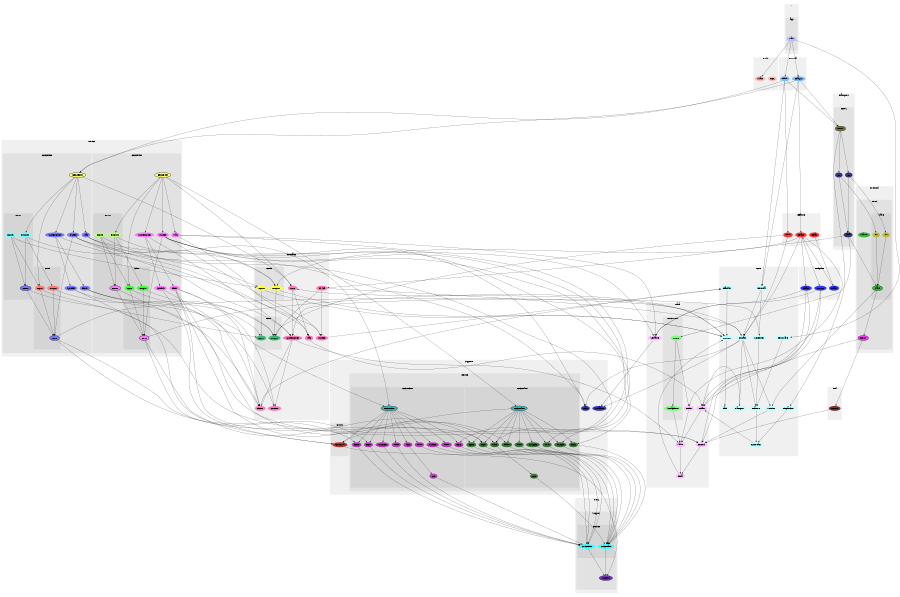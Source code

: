 digraph G {
size="6,4";
ratio="fill";
subgraph cluster_0 {
label=".";
color="#0000000F";
style="filled";
subgraph cluster_1 {
label="app";
color="#0000000F";
style="filled";
u0[label="Main",style="filled",fillcolor="#bbbbff",penwidth="0"];

}

}
subgraph cluster_2 {
label="Build";
color="#0000000F";
style="filled";
u3[label="GCC",style="filled",fillcolor="#ffbbbb",penwidth="0"];
u4[label="Shake",style="filled",fillcolor="#ffbbbb",penwidth="0"];

}
subgraph cluster_3 {
label="Core";
color="#0000000F";
style="filled";
u5[label="Context",style="filled",fillcolor="#bbffff",penwidth="0"];
u6[label="Scheduler",style="filled",fillcolor="#bbffff",penwidth="0"];
u7[label="Firmware",style="filled",fillcolor="#bbffff",penwidth="0"];
u8[label="Transport",style="filled",fillcolor="#bbffff",penwidth="0"];
u9[label="Formula",style="filled",fillcolor="#bbffff",penwidth="0"];
u10[label="Domain",style="filled",fillcolor="#bbffff",penwidth="0"];
u11[label="Version",style="filled",fillcolor="#bbffff",penwidth="0"];
u12[label="Handler",style="filled",fillcolor="#bbffff",penwidth="0"];
u13[label="Controller",style="filled",fillcolor="#bbffff",penwidth="0"];
u14[label="Task",style="filled",fillcolor="#bbffff",penwidth="0"];
u15[label="Dispatcher",style="filled",fillcolor="#bbffff",penwidth="0"];
u16[label="Feature",style="filled",fillcolor="#bbffff",penwidth="0"];

}
subgraph cluster_4 {
label="Data";
color="#0000000F";
style="filled";
u17[label="Record",style="filled",fillcolor="#ffbbff",penwidth="0"];
u18[label="Buffer",style="filled",fillcolor="#ffbbff",penwidth="0"];
u19[label="Area",style="filled",fillcolor="#ffbbff",penwidth="0"];
u20[label="Value",style="filled",fillcolor="#ffbbff",penwidth="0"];
u21[label="Index",style="filled",fillcolor="#ffbbff",penwidth="0"];
u24[label="Serialize",style="filled",fillcolor="#ffbbff",penwidth="0"];
subgraph cluster_5 {
label="Concurrent";
color="#0000000F";
style="filled";
u22[label="Queue",style="filled",fillcolor="#77ff77",penwidth="0"];
u23[label="Semaphore",style="filled",fillcolor="#77ff77",penwidth="0"];

}

}
subgraph cluster_6 {
label="Device";
color="#0000000F";
style="filled";
subgraph cluster_7 {
label="GD32F3x0";
color="#0000000F";
style="filled";
u48[label="GD32F3x0",style="filled,bold",fillcolor="#ffff77"];
u38[label="Mac",style="filled",fillcolor="#7777ff",penwidth="0"];
u42[label="SysTick",style="filled",fillcolor="#7777ff",penwidth="0"];
u43[label="SystemClock",style="filled",fillcolor="#7777ff",penwidth="0"];
u46[label="USART",style="filled",fillcolor="#7777ff",penwidth="0"];
u47[label="Timer",style="filled",fillcolor="#7777ff",penwidth="0"];
subgraph cluster_8 {
label="GPIO";
color="#0000000F";
style="filled";
u37[label="GPIO",style="filled,bold",fillcolor="#7777ff"];
u44[label="Input",style="filled",fillcolor="#ff7777",penwidth="0"];
u45[label="Output",style="filled",fillcolor="#ff7777",penwidth="0"];

}
subgraph cluster_9 {
label="GPIOs";
color="#0000000F";
style="filled";
u41[label="GPIOs",style="filled,bold",fillcolor="#7777ff"];
u39[label="Inputs",style="filled",fillcolor="#77ffff",penwidth="0"];
u40[label="Outputs",style="filled",fillcolor="#77ffff",penwidth="0"];

}

}
subgraph cluster_10 {
label="GD32F4xx";
color="#0000000F";
style="filled";
u25[label="GD32F4xx",style="filled,bold",fillcolor="#ffff77"];
u27[label="Mac",style="filled",fillcolor="#ff77ff",penwidth="0"];
u31[label="SysTick",style="filled",fillcolor="#ff77ff",penwidth="0"];
u32[label="SystemClock",style="filled",fillcolor="#ff77ff",penwidth="0"];
u35[label="USART",style="filled",fillcolor="#ff77ff",penwidth="0"];
u36[label="Timer",style="filled",fillcolor="#ff77ff",penwidth="0"];
subgraph cluster_11 {
label="GPIO";
color="#0000000F";
style="filled";
u26[label="GPIO",style="filled,bold",fillcolor="#ff77ff"];
u33[label="Input",style="filled",fillcolor="#33ff33",penwidth="0"];
u34[label="Output",style="filled",fillcolor="#33ff33",penwidth="0"];

}
subgraph cluster_12 {
label="GPIOs";
color="#0000000F";
style="filled";
u30[label="GPIOs",style="filled,bold",fillcolor="#ff77ff"];
u28[label="Inputs",style="filled",fillcolor="#bbff77",penwidth="0"];
u29[label="Outputs",style="filled",fillcolor="#bbff77",penwidth="0"];

}

}

}
subgraph cluster_13 {
label="Endpoint";
color="#0000000F";
style="filled";
u49[label="Relay",style="filled",fillcolor="#3333ff",penwidth="0"];
u50[label="Groups",style="filled",fillcolor="#3333ff",penwidth="0"];
u51[label="Relays",style="filled",fillcolor="#3333ff",penwidth="0"];

}
subgraph cluster_14 {
label="Feature";
color="#0000000F";
style="filled";
u52[label="Relay",style="filled",fillcolor="#ff3333",penwidth="0"];
u53[label="Relays",style="filled",fillcolor="#ff3333",penwidth="0"];
u54[label="Blink",style="filled",fillcolor="#ff3333",penwidth="0"];

}
subgraph cluster_15 {
label="Formula";
color="#0000000F";
style="filled";
u1[label="Relay12",style="filled",fillcolor="#77bbff",penwidth="0"];
u2[label="Blink",style="filled",fillcolor="#77bbff",penwidth="0"];

}
subgraph cluster_16 {
label="Interface";
color="#0000000F";
style="filled";
u55[label="MCU",style="filled",fillcolor="#ff77bb",penwidth="0"];
u56[label="Mac",style="filled",fillcolor="#ff77bb",penwidth="0"];
u57[label="Counter",style="filled",fillcolor="#ff77bb",penwidth="0"];
u60[label="RS485",style="filled",fillcolor="#ff77bb",penwidth="0"];
u61[label="SystemClock",style="filled",fillcolor="#ff77bb",penwidth="0"];
u64[label="USART",style="filled",fillcolor="#ff77bb",penwidth="0"];
u65[label="Timer",style="filled",fillcolor="#ff77bb",penwidth="0"];
subgraph cluster_17 {
label="GPIO";
color="#0000000F";
style="filled";
u62[label="Input",style="filled",fillcolor="#33bb77",penwidth="0"];
u63[label="Output",style="filled",fillcolor="#33bb77",penwidth="0"];

}
subgraph cluster_18 {
label="GPIOs";
color="#0000000F";
style="filled";
u58[label="Inputs",style="filled",fillcolor="#ffff33",penwidth="0"];
u59[label="Outputs",style="filled",fillcolor="#ffff33",penwidth="0"];

}

}
subgraph cluster_19 {
label="Ivory";
color="#0000000F";
style="filled";
subgraph cluster_20 {
label="Support";
color="#0000000F";
style="filled";
u68[label="Support",style="filled,bold",fillcolor="#7733bb"];
subgraph cluster_21 {
label="Device";
color="#0000000F";
style="filled";
u66[label="GD32F4xx",style="filled",fillcolor="#33ffff",penwidth="0"];
u67[label="GD32F3x0",style="filled",fillcolor="#33ffff",penwidth="0"];

}

}

}
subgraph cluster_22 {
label="Protocol";
color="#0000000F";
style="filled";
subgraph cluster_23 {
label="RBUS";
color="#0000000F";
style="filled";
u73[label="RBUS",style="filled,bold",fillcolor="#ff33ff"];
u70[label="Master",style="filled",fillcolor="#33bb33",penwidth="0"];
subgraph cluster_24 {
label="Slave";
color="#0000000F";
style="filled";
u69[label="Slave",style="filled,bold",fillcolor="#33bb33"];
u71[label="Tx",style="filled",fillcolor="#bbbb33",penwidth="0"];
u72[label="Rx",style="filled",fillcolor="#bbbb33",penwidth="0"];

}

}

}
subgraph cluster_25 {
label="Support";
color="#0000000F";
style="filled";
u75[label="Cast",style="filled",fillcolor="#3333bb",penwidth="0"];
u76[label="Serialize",style="filled",fillcolor="#3333bb",penwidth="0"];
subgraph cluster_26 {
label="CMSIS";
color="#0000000F";
style="filled";
u74[label="CoreCM4",style="filled",fillcolor="#bb3333",penwidth="0"];

}
subgraph cluster_27 {
label="Device";
color="#0000000F";
style="filled";
subgraph cluster_28 {
label="GD32F3x0";
color="#0000000F";
style="filled";
u98[label="GD32F3x0",style="filled,bold",fillcolor="#33bbbb"];
u88[label="GPIO",style="filled",fillcolor="#bb33bb",penwidth="0"];
u89[label="SYSCFG",style="filled",fillcolor="#bb33bb",penwidth="0"];
u90[label="RCU",style="filled",fillcolor="#bb33bb",penwidth="0"];
u91[label="EXTI",style="filled",fillcolor="#bb33bb",penwidth="0"];
u92[label="Misc",style="filled",fillcolor="#bb33bb",penwidth="0"];
u93[label="IRQ",style="filled",fillcolor="#bb33bb",penwidth="0"];
u94[label="DMA",style="filled",fillcolor="#bb33bb",penwidth="0"];
u95[label="USART",style="filled",fillcolor="#bb33bb",penwidth="0"];
u96[label="Timer",style="filled",fillcolor="#bb33bb",penwidth="0"];
u97[label="DBG",style="filled",fillcolor="#bb33bb",penwidth="0"];

}
subgraph cluster_29 {
label="GD32F4xx";
color="#0000000F";
style="filled";
u77[label="GD32F4xx",style="filled,bold",fillcolor="#33bbbb"];
u78[label="GPIO",style="filled",fillcolor="#337733",penwidth="0"];
u79[label="SYSCFG",style="filled",fillcolor="#337733",penwidth="0"];
u80[label="RCU",style="filled",fillcolor="#337733",penwidth="0"];
u81[label="EXTI",style="filled",fillcolor="#337733",penwidth="0"];
u82[label="Misc",style="filled",fillcolor="#337733",penwidth="0"];
u83[label="IRQ",style="filled",fillcolor="#337733",penwidth="0"];
u84[label="DMA",style="filled",fillcolor="#337733",penwidth="0"];
u85[label="USART",style="filled",fillcolor="#337733",penwidth="0"];
u86[label="Timer",style="filled",fillcolor="#337733",penwidth="0"];
u87[label="DBG",style="filled",fillcolor="#337733",penwidth="0"];

}

}

}
subgraph cluster_30 {
label="Transport";
color="#0000000F";
style="filled";
subgraph cluster_31 {
label="RBUS";
color="#0000000F";
style="filled";
u102[label="RBUS",style="filled,bold",fillcolor="#777733"];
u99[label="Data",style="filled",fillcolor="#333377",penwidth="0"];
u100[label="Tx",style="filled",fillcolor="#333377",penwidth="0"];
u101[label="Rx",style="filled",fillcolor="#333377",penwidth="0"];

}

}
subgraph cluster_32 {
label="Util";
color="#0000000F";
style="filled";
u103[label="CRC16",style="filled",fillcolor="#773333",penwidth="0"];

}
u0 -> u1;
u0 -> u2;
u0 -> u4;
u0 -> u7;
u1 -> u9;
u1 -> u48;
u1 -> u53;
u1 -> u102;
u2 -> u9;
u2 -> u48;
u2 -> u54;
u2 -> u102;
u5 -> u14;
u6 -> u16;
u6 -> u61;
u7 -> u16;
u8 -> u18;
u9 -> u6;
u9 -> u10;
u10 -> u8;
u10 -> u11;
u10 -> u16;
u10 -> u55;
u10 -> u75;
u10 -> u76;
u11 -> u17;
u12 -> u5;
u13 -> u18;
u15 -> u13;
u16 -> u13;
u17 -> u19;
u18 -> u20;
u19 -> u5;
u20 -> u19;
u21 -> u20;
u22 -> u21;
u22 -> u23;
u23 -> u20;
u24 -> u76;
u25 -> u27;
u25 -> u29;
u25 -> u32;
u25 -> u33;
u25 -> u35;
u25 -> u55;
u25 -> u77;
u26 -> u5;
u26 -> u78;
u26 -> u80;
u27 -> u24;
u27 -> u56;
u27 -> u87;
u28 -> u30;
u28 -> u33;
u28 -> u58;
u29 -> u30;
u29 -> u34;
u29 -> u59;
u30 -> u17;
u30 -> u26;
u31 -> u65;
u31 -> u74;
u32 -> u31;
u32 -> u36;
u32 -> u61;
u33 -> u26;
u33 -> u62;
u34 -> u26;
u34 -> u63;
u35 -> u26;
u35 -> u64;
u35 -> u75;
u35 -> u82;
u35 -> u84;
u35 -> u85;
u36 -> u57;
u36 -> u65;
u36 -> u80;
u36 -> u82;
u36 -> u86;
u37 -> u5;
u37 -> u88;
u37 -> u90;
u38 -> u24;
u38 -> u56;
u38 -> u97;
u39 -> u41;
u39 -> u44;
u39 -> u58;
u40 -> u41;
u40 -> u45;
u40 -> u59;
u41 -> u17;
u41 -> u37;
u42 -> u65;
u42 -> u74;
u43 -> u42;
u43 -> u47;
u43 -> u61;
u44 -> u37;
u44 -> u62;
u45 -> u37;
u45 -> u63;
u46 -> u37;
u46 -> u64;
u46 -> u75;
u46 -> u98;
u47 -> u57;
u47 -> u65;
u47 -> u98;
u48 -> u38;
u48 -> u40;
u48 -> u43;
u48 -> u44;
u48 -> u46;
u48 -> u55;
u49 -> u53;
u50 -> u17;
u50 -> u18;
u50 -> u24;
u51 -> u17;
u51 -> u18;
u51 -> u24;
u52 -> u49;
u53 -> u10;
u53 -> u21;
u53 -> u50;
u53 -> u51;
u53 -> u59;
u54 -> u10;
u54 -> u63;
u55 -> u56;
u55 -> u61;
u56 -> u18;
u58 -> u5;
u58 -> u62;
u59 -> u5;
u59 -> u63;
u60 -> u10;
u60 -> u63;
u60 -> u64;
u61 -> u20;
u61 -> u57;
u61 -> u65;
u64 -> u12;
u65 -> u12;
u66 -> u68;
u67 -> u68;
u69 -> u11;
u69 -> u73;
u71 -> u69;
u72 -> u69;
u73 -> u18;
u73 -> u103;
u74 -> u68;
u77 -> u74;
u77 -> u78;
u77 -> u79;
u77 -> u80;
u77 -> u81;
u77 -> u82;
u77 -> u84;
u77 -> u85;
u77 -> u86;
u77 -> u87;
u78 -> u66;
u79 -> u66;
u80 -> u66;
u81 -> u66;
u82 -> u83;
u83 -> u66;
u84 -> u66;
u85 -> u66;
u86 -> u66;
u87 -> u66;
u88 -> u67;
u89 -> u67;
u90 -> u67;
u91 -> u67;
u92 -> u93;
u93 -> u67;
u94 -> u67;
u95 -> u67;
u96 -> u67;
u97 -> u67;
u98 -> u74;
u98 -> u88;
u98 -> u89;
u98 -> u90;
u98 -> u91;
u98 -> u92;
u98 -> u94;
u98 -> u95;
u98 -> u96;
u98 -> u97;
u99 -> u22;
u99 -> u60;
u99 -> u69;
u100 -> u71;
u100 -> u99;
u101 -> u72;
u101 -> u99;
u102 -> u15;
u102 -> u100;
u102 -> u101;
u103 -> u17;

}
